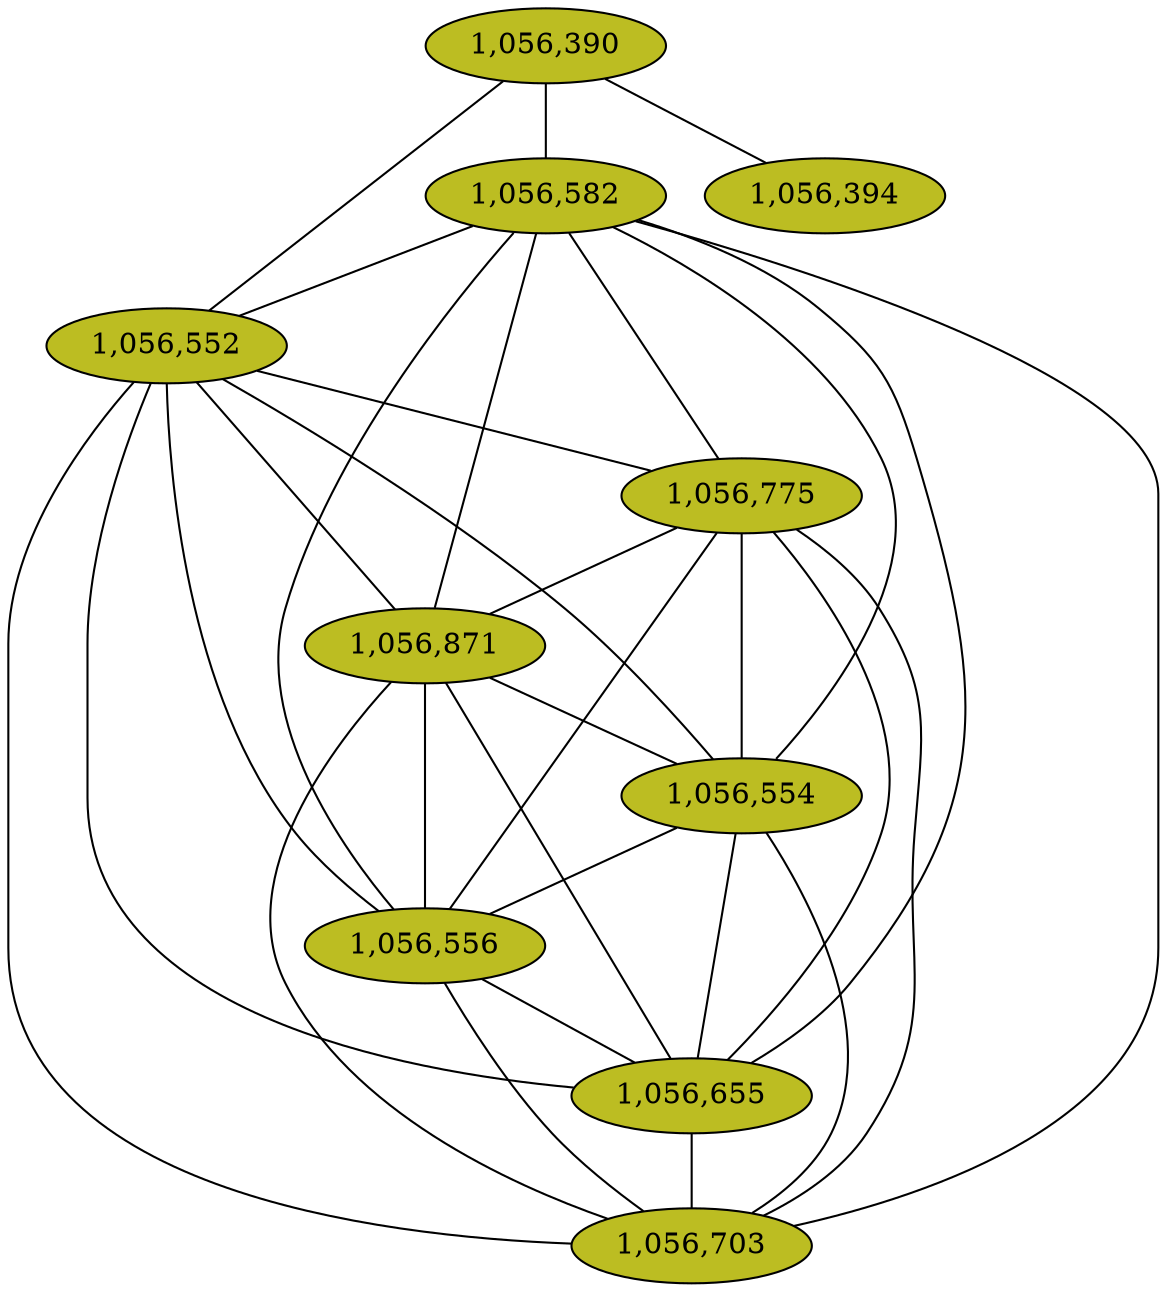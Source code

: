 graph CAMP_cc4 {
	overlap="prism50";
	outputorder="edgesfirst";
	"1,056,390" [style="filled", fillcolor="#bcbd22", fontcolor="#000000"];
	"1,056,582" [style="filled", fillcolor="#bcbd22", fontcolor="#000000"];
	"1,056,552" [style="filled", fillcolor="#bcbd22", fontcolor="#000000"];
	"1,056,775" [style="filled", fillcolor="#bcbd22", fontcolor="#000000"];
	"1,056,394" [style="filled", fillcolor="#bcbd22", fontcolor="#000000"];
	"1,056,871" [style="filled", fillcolor="#bcbd22", fontcolor="#000000"];
	"1,056,554" [style="filled", fillcolor="#bcbd22", fontcolor="#000000"];
	"1,056,556" [style="filled", fillcolor="#bcbd22", fontcolor="#000000"];
	"1,056,655" [style="filled", fillcolor="#bcbd22", fontcolor="#000000"];
	"1,056,703" [style="filled", fillcolor="#bcbd22", fontcolor="#000000"];
	"1,056,390" -- "1,056,394";
	"1,056,390" -- "1,056,552";
	"1,056,390" -- "1,056,582";
	"1,056,582" -- "1,056,552";
	"1,056,582" -- "1,056,554";
	"1,056,582" -- "1,056,556";
	"1,056,582" -- "1,056,655";
	"1,056,582" -- "1,056,703";
	"1,056,582" -- "1,056,775";
	"1,056,582" -- "1,056,871";
	"1,056,552" -- "1,056,554";
	"1,056,552" -- "1,056,556";
	"1,056,552" -- "1,056,655";
	"1,056,552" -- "1,056,703";
	"1,056,552" -- "1,056,775";
	"1,056,552" -- "1,056,871";
	"1,056,775" -- "1,056,554";
	"1,056,775" -- "1,056,556";
	"1,056,775" -- "1,056,655";
	"1,056,775" -- "1,056,703";
	"1,056,775" -- "1,056,871";
	"1,056,871" -- "1,056,554";
	"1,056,871" -- "1,056,556";
	"1,056,871" -- "1,056,655";
	"1,056,871" -- "1,056,703";
	"1,056,554" -- "1,056,556";
	"1,056,554" -- "1,056,655";
	"1,056,554" -- "1,056,703";
	"1,056,556" -- "1,056,655";
	"1,056,556" -- "1,056,703";
	"1,056,655" -- "1,056,703";
}